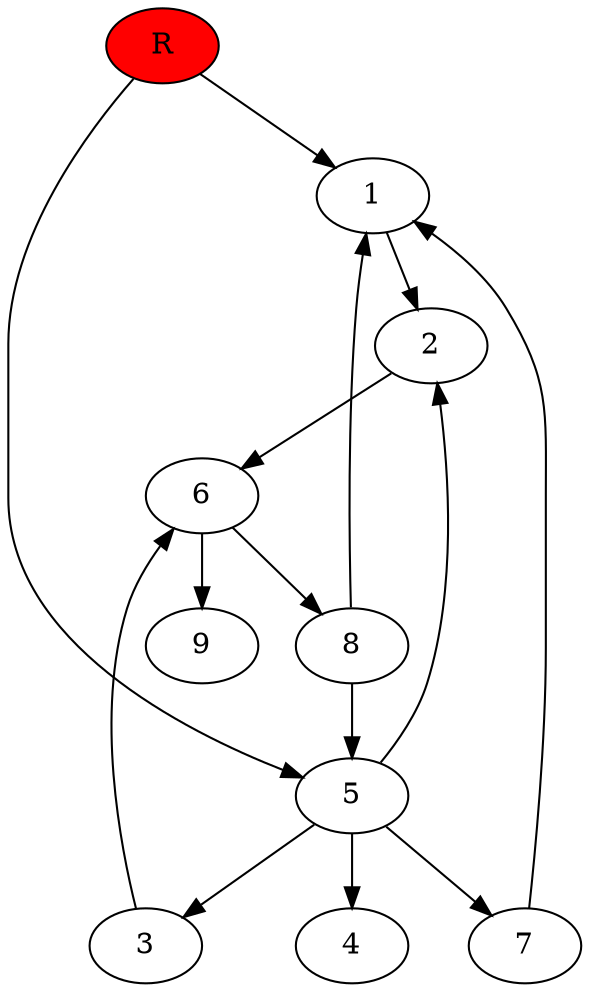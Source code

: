 digraph prb23255 {
	1
	2
	3
	4
	5
	6
	7
	8
	R [fillcolor="#ff0000" style=filled]
	1 -> 2
	2 -> 6
	3 -> 6
	5 -> 2
	5 -> 3
	5 -> 4
	5 -> 7
	6 -> 8
	6 -> 9
	7 -> 1
	8 -> 1
	8 -> 5
	R -> 1
	R -> 5
}
